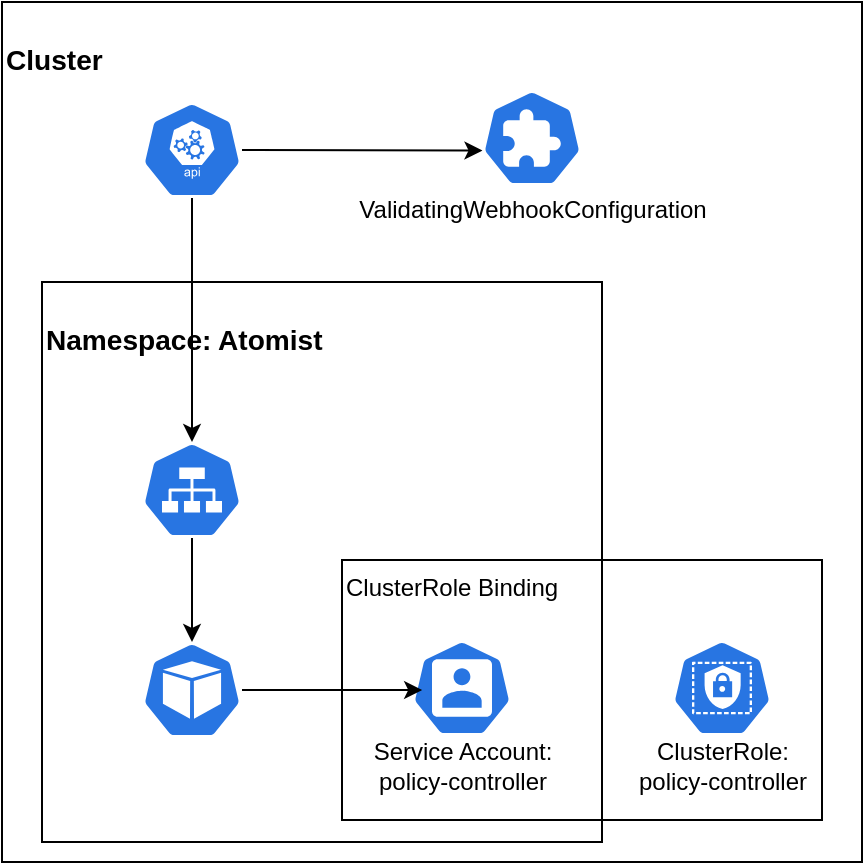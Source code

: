 <mxfile version="16.1.2" type="device"><diagram id="0M8NhJsRT3xfP_tPyyvR" name="Page-1"><mxGraphModel dx="1106" dy="997" grid="1" gridSize="10" guides="1" tooltips="1" connect="1" arrows="1" fold="1" page="1" pageScale="1" pageWidth="850" pageHeight="1100" math="0" shadow="0"><root><mxCell id="0"/><mxCell id="1" parent="0"/><mxCell id="DnAxcxZFnKo1vyVfep9d-3" value="&lt;h3&gt;Cluster&lt;/h3&gt;" style="whiteSpace=wrap;html=1;aspect=fixed;fillColor=none;align=left;verticalAlign=top;" parent="1" vertex="1"><mxGeometry x="200" y="40" width="430" height="430" as="geometry"/></mxCell><mxCell id="DnAxcxZFnKo1vyVfep9d-4" value="&lt;h3&gt;Namespace: Atomist&lt;/h3&gt;" style="whiteSpace=wrap;html=1;aspect=fixed;fillColor=none;align=left;verticalAlign=top;" parent="1" vertex="1"><mxGeometry x="220" y="180" width="280" height="280" as="geometry"/></mxCell><mxCell id="DnAxcxZFnKo1vyVfep9d-12" value="" style="group" parent="1" vertex="1" connectable="0"><mxGeometry x="370" y="319" width="240" height="130" as="geometry"/></mxCell><mxCell id="DnAxcxZFnKo1vyVfep9d-6" value="" style="group" parent="DnAxcxZFnKo1vyVfep9d-12" vertex="1" connectable="0"><mxGeometry x="140" y="40" width="100" height="78" as="geometry"/></mxCell><mxCell id="DnAxcxZFnKo1vyVfep9d-1" value="" style="sketch=0;html=1;dashed=0;whitespace=wrap;fillColor=#2875E2;strokeColor=#ffffff;points=[[0.005,0.63,0],[0.1,0.2,0],[0.9,0.2,0],[0.5,0,0],[0.995,0.63,0],[0.72,0.99,0],[0.5,1,0],[0.28,0.99,0]];shape=mxgraph.kubernetes.icon;prIcon=role" parent="DnAxcxZFnKo1vyVfep9d-6" vertex="1"><mxGeometry x="25" width="50" height="48" as="geometry"/></mxCell><mxCell id="DnAxcxZFnKo1vyVfep9d-5" value="ClusterRole: &lt;br&gt;policy-controller" style="text;html=1;resizable=0;autosize=1;align=center;verticalAlign=middle;points=[];fillColor=none;strokeColor=none;rounded=0;" parent="DnAxcxZFnKo1vyVfep9d-6" vertex="1"><mxGeometry y="48" width="100" height="30" as="geometry"/></mxCell><mxCell id="DnAxcxZFnKo1vyVfep9d-8" value="" style="group" parent="DnAxcxZFnKo1vyVfep9d-12" vertex="1" connectable="0"><mxGeometry x="10" y="40" width="100" height="78" as="geometry"/></mxCell><mxCell id="DnAxcxZFnKo1vyVfep9d-2" value="" style="sketch=0;html=1;dashed=0;whitespace=wrap;fillColor=#2875E2;strokeColor=#ffffff;points=[[0.005,0.63,0],[0.1,0.2,0],[0.9,0.2,0],[0.5,0,0],[0.995,0.63,0],[0.72,0.99,0],[0.5,1,0],[0.28,0.99,0]];shape=mxgraph.kubernetes.icon;prIcon=user;container=1;" parent="DnAxcxZFnKo1vyVfep9d-8" vertex="1"><mxGeometry x="25" width="50" height="48" as="geometry"/></mxCell><mxCell id="DnAxcxZFnKo1vyVfep9d-7" value="Service Account:&lt;br&gt;policy-controller" style="text;html=1;resizable=0;autosize=1;align=center;verticalAlign=middle;points=[];fillColor=none;strokeColor=none;rounded=0;" parent="DnAxcxZFnKo1vyVfep9d-8" vertex="1"><mxGeometry y="48" width="100" height="30" as="geometry"/></mxCell><mxCell id="DnAxcxZFnKo1vyVfep9d-10" value="ClusterRole Binding" style="rounded=0;whiteSpace=wrap;html=1;fillColor=none;align=left;verticalAlign=top;" parent="DnAxcxZFnKo1vyVfep9d-12" vertex="1"><mxGeometry width="240" height="130" as="geometry"/></mxCell><mxCell id="DnAxcxZFnKo1vyVfep9d-23" style="edgeStyle=none;rounded=0;orthogonalLoop=1;jettySize=auto;html=1;entryX=0.5;entryY=0;entryDx=0;entryDy=0;entryPerimeter=0;" parent="1" source="DnAxcxZFnKo1vyVfep9d-13" target="DnAxcxZFnKo1vyVfep9d-14" edge="1"><mxGeometry relative="1" as="geometry"/></mxCell><mxCell id="DnAxcxZFnKo1vyVfep9d-13" value="" style="sketch=0;html=1;dashed=0;whitespace=wrap;fillColor=#2875E2;strokeColor=#ffffff;points=[[0.005,0.63,0],[0.1,0.2,0],[0.9,0.2,0],[0.5,0,0],[0.995,0.63,0],[0.72,0.99,0],[0.5,1,0],[0.28,0.99,0]];shape=mxgraph.kubernetes.icon;prIcon=svc" parent="1" vertex="1"><mxGeometry x="270" y="260" width="50" height="48" as="geometry"/></mxCell><mxCell id="DnAxcxZFnKo1vyVfep9d-22" style="edgeStyle=none;rounded=0;orthogonalLoop=1;jettySize=auto;html=1;entryX=0.167;entryY=0.5;entryDx=0;entryDy=0;entryPerimeter=0;" parent="1" source="DnAxcxZFnKo1vyVfep9d-14" target="DnAxcxZFnKo1vyVfep9d-10" edge="1"><mxGeometry relative="1" as="geometry"/></mxCell><mxCell id="DnAxcxZFnKo1vyVfep9d-14" value="" style="sketch=0;html=1;dashed=0;whitespace=wrap;fillColor=#2875E2;strokeColor=#ffffff;points=[[0.005,0.63,0],[0.1,0.2,0],[0.9,0.2,0],[0.5,0,0],[0.995,0.63,0],[0.72,0.99,0],[0.5,1,0],[0.28,0.99,0]];shape=mxgraph.kubernetes.icon;prIcon=pod" parent="1" vertex="1"><mxGeometry x="270" y="360" width="50" height="48" as="geometry"/></mxCell><mxCell id="DnAxcxZFnKo1vyVfep9d-17" style="edgeStyle=orthogonalEdgeStyle;rounded=0;orthogonalLoop=1;jettySize=auto;html=1;entryX=0.5;entryY=0;entryDx=0;entryDy=0;entryPerimeter=0;" parent="1" source="DnAxcxZFnKo1vyVfep9d-15" target="DnAxcxZFnKo1vyVfep9d-13" edge="1"><mxGeometry relative="1" as="geometry"/></mxCell><mxCell id="DnAxcxZFnKo1vyVfep9d-21" style="rounded=0;orthogonalLoop=1;jettySize=auto;html=1;entryX=0.005;entryY=0.63;entryDx=0;entryDy=0;entryPerimeter=0;" parent="1" source="DnAxcxZFnKo1vyVfep9d-15" target="DnAxcxZFnKo1vyVfep9d-18" edge="1"><mxGeometry relative="1" as="geometry"/></mxCell><mxCell id="DnAxcxZFnKo1vyVfep9d-15" value="" style="sketch=0;html=1;dashed=0;whitespace=wrap;fillColor=#2875E2;strokeColor=#ffffff;points=[[0.005,0.63,0],[0.1,0.2,0],[0.9,0.2,0],[0.5,0,0],[0.995,0.63,0],[0.72,0.99,0],[0.5,1,0],[0.28,0.99,0]];shape=mxgraph.kubernetes.icon;prIcon=api" parent="1" vertex="1"><mxGeometry x="270" y="90" width="50" height="48" as="geometry"/></mxCell><mxCell id="DnAxcxZFnKo1vyVfep9d-20" value="" style="group" parent="1" vertex="1" connectable="0"><mxGeometry x="370" y="84" width="190" height="70" as="geometry"/></mxCell><mxCell id="DnAxcxZFnKo1vyVfep9d-18" value="" style="sketch=0;html=1;dashed=0;whitespace=wrap;fillColor=#2875E2;strokeColor=#ffffff;points=[[0.005,0.63,0],[0.1,0.2,0],[0.9,0.2,0],[0.5,0,0],[0.995,0.63,0],[0.72,0.99,0],[0.5,1,0],[0.28,0.99,0]];shape=mxgraph.kubernetes.icon;prIcon=crd" parent="DnAxcxZFnKo1vyVfep9d-20" vertex="1"><mxGeometry x="70" width="50" height="48" as="geometry"/></mxCell><mxCell id="DnAxcxZFnKo1vyVfep9d-19" value="ValidatingWebhookConfiguration" style="text;html=1;resizable=0;autosize=1;align=center;verticalAlign=middle;points=[];fillColor=none;strokeColor=none;rounded=0;" parent="DnAxcxZFnKo1vyVfep9d-20" vertex="1"><mxGeometry y="50" width="190" height="20" as="geometry"/></mxCell></root></mxGraphModel></diagram></mxfile>
